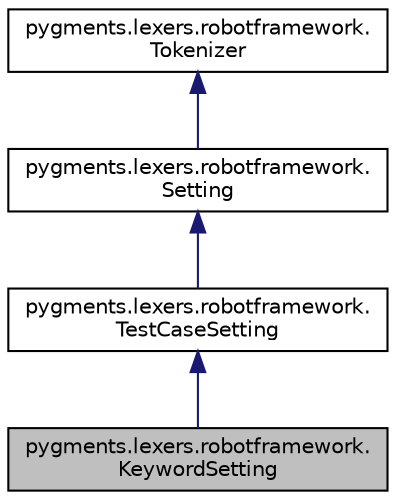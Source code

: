 digraph "pygments.lexers.robotframework.KeywordSetting"
{
 // LATEX_PDF_SIZE
  edge [fontname="Helvetica",fontsize="10",labelfontname="Helvetica",labelfontsize="10"];
  node [fontname="Helvetica",fontsize="10",shape=record];
  Node1 [label="pygments.lexers.robotframework.\lKeywordSetting",height=0.2,width=0.4,color="black", fillcolor="grey75", style="filled", fontcolor="black",tooltip=" "];
  Node2 -> Node1 [dir="back",color="midnightblue",fontsize="10",style="solid"];
  Node2 [label="pygments.lexers.robotframework.\lTestCaseSetting",height=0.2,width=0.4,color="black", fillcolor="white", style="filled",URL="$classpygments_1_1lexers_1_1robotframework_1_1TestCaseSetting.html",tooltip=" "];
  Node3 -> Node2 [dir="back",color="midnightblue",fontsize="10",style="solid"];
  Node3 [label="pygments.lexers.robotframework.\lSetting",height=0.2,width=0.4,color="black", fillcolor="white", style="filled",URL="$classpygments_1_1lexers_1_1robotframework_1_1Setting.html",tooltip=" "];
  Node4 -> Node3 [dir="back",color="midnightblue",fontsize="10",style="solid"];
  Node4 [label="pygments.lexers.robotframework.\lTokenizer",height=0.2,width=0.4,color="black", fillcolor="white", style="filled",URL="$classpygments_1_1lexers_1_1robotframework_1_1Tokenizer.html",tooltip=" "];
}

